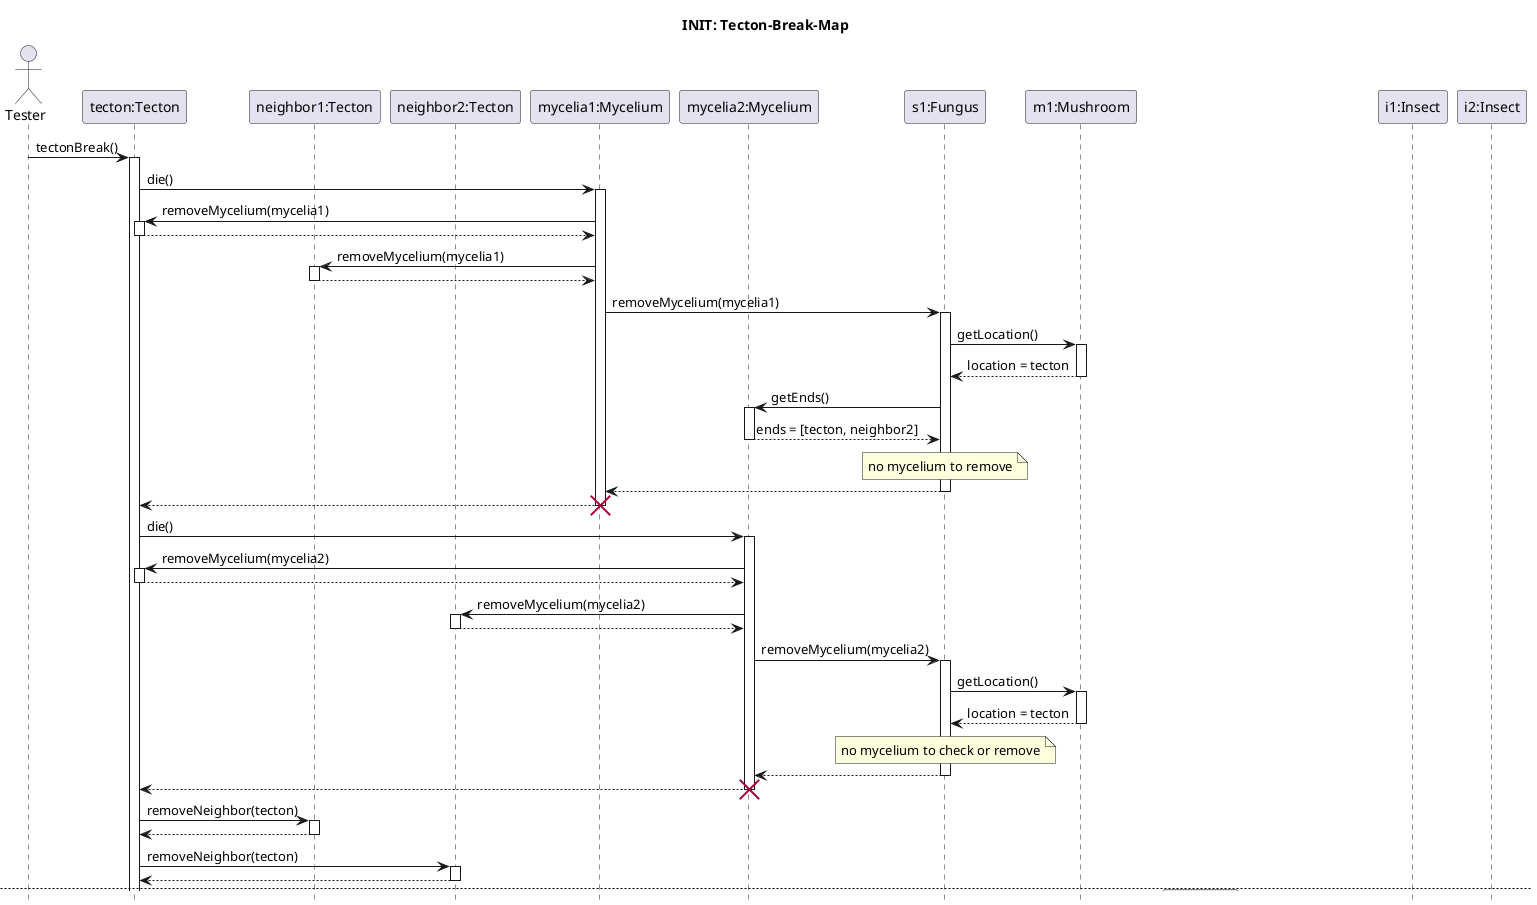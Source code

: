@startuml Tecton/tecton-break-seq
hide footbox

title INIT: Tecton-Break-Map

actor Tester
participant "tecton:Tecton" as Dying
participant "neighbor1:Tecton" as neighbor1
participant "neighbor2:Tecton" as neighbor2
participant "mycelia1:Mycelium" as mycelia1
participant "mycelia2:Mycelium" as mycelia2

participant "s1:Fungus" as s1

Tester -> Dying : tectonBreak()
activate Dying

    participant "m1:Mushroom" as mushroom
    

            Dying -> mycelia1 : die()

                activate mycelia1
                mycelia1 -> Dying : removeMycelium(mycelia1)
                activate Dying
                return
                mycelia1 -> neighbor1 : removeMycelium(mycelia1)
                activate neighbor1
                return
                mycelia1 -> s1 : removeMycelium(mycelia1)
                activate s1
                s1 -> mushroom : getLocation()
                activate mushroom
                return location = tecton
                s1 -> mycelia2 : getEnds()
                activate mycelia2
                return ends = [tecton, neighbor2]

                note over s1 : no mycelium to remove
                return

            return
            destroy mycelia1

            Dying -> mycelia2 : die()
            activate mycelia2
                mycelia2 -> Dying : removeMycelium(mycelia2)
                activate Dying
                return
                mycelia2 -> neighbor2 : removeMycelium(mycelia2)
                activate neighbor2
                return
                mycelia2 -> s1 : removeMycelium(mycelia2)
                activate s1
                s1 -> mushroom : getLocation()
                activate mushroom
                return location = tecton

                note over s1 : no mycelium to check or remove
                return
            return
            destroy mycelia2

    Dying -> neighbor1 : removeNeighbor(tecton)
    activate neighbor1
    return

    Dying -> neighbor2 : removeNeighbor(tecton)
    activate neighbor2
    return


newpage
    create "t1:Tecton" as New1
    Dying -> New1 : newMe()
    activate New1
    return

    create "t2:Tecton" as New2
    Dying -> New2 : newMe()
    activate New2
    return

    Dying -> New1 : fillWithStuff([s1], m1, [i1], [neighbor1, t2])
    activate New1

            participant "i1:Insect" as insect1

            New1 -> insect1 : setLocation(t1)
            activate insect1
            return

            New1 -> mushroom : setLocation(t1)
            activate mushroom
            return

            New1 -> neighbor1 : addNeighbor(t1)
            activate neighbor1
            return
            New1 -> New2 : addNeighbor(t1)
            activate New2
            return

            /'
            Belső működés
            New1 -> New1 : addNeighbor(neighbor1)
            activate New1
            return
            New1 -> New1 : addNeighbor(t2)
            activate New1
            return
            '/

    return


    Dying -> New2 : fillWithStuff([], null, [i2], [neighbor2, t1])
    activate New2

            participant "i2:Insect" as insect2

            New2 -> insect2 : setLocation(t2)
            activate insect2
            return

            New2 -> neighbor2 : addNeighbor(t2)
            activate neighbor2
            return
            
            New2 -> New1 : addNeighbor(t2)
            activate New1
            return

            /'
            Belső működés
            New2 -> New2 : addNeighbor(neighbor2)
            activate New2
            return

            New2 -> New2 : addNeighbor(t1)
            activate New2
            return
            '/


    return

return
destroy Dying

@enduml